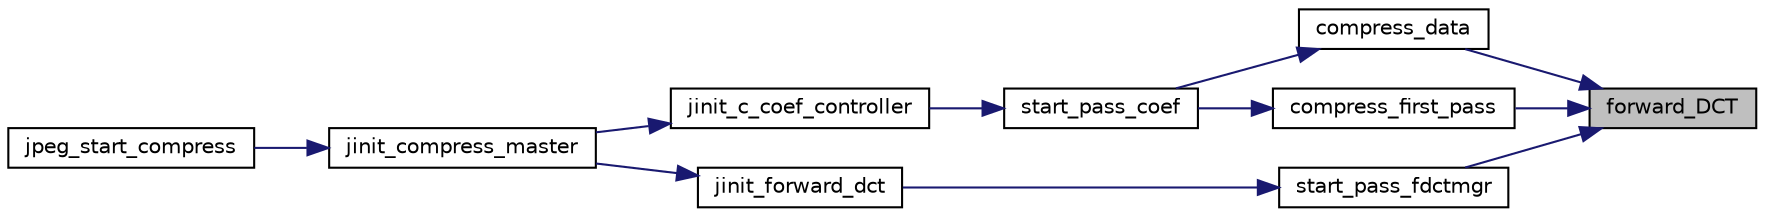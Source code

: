 digraph "forward_DCT"
{
 // LATEX_PDF_SIZE
  bgcolor="transparent";
  edge [fontname="Helvetica",fontsize="10",labelfontname="Helvetica",labelfontsize="10"];
  node [fontname="Helvetica",fontsize="10",shape=record];
  rankdir="RL";
  Node1 [label="forward_DCT",height=0.2,width=0.4,color="black", fillcolor="grey75", style="filled", fontcolor="black",tooltip=" "];
  Node1 -> Node2 [dir="back",color="midnightblue",fontsize="10",style="solid"];
  Node2 [label="compress_data",height=0.2,width=0.4,color="black",URL="$jccoefct_8c.html#a1b0b1f4c0a7f4ce97c00607f23977d6c",tooltip=" "];
  Node2 -> Node3 [dir="back",color="midnightblue",fontsize="10",style="solid"];
  Node3 [label="start_pass_coef",height=0.2,width=0.4,color="black",URL="$jccoefct_8c.html#a20406feb4d5cefd170401ea1987f0e83",tooltip=" "];
  Node3 -> Node4 [dir="back",color="midnightblue",fontsize="10",style="solid"];
  Node4 [label="jinit_c_coef_controller",height=0.2,width=0.4,color="black",URL="$jccoefct_8c.html#a18e5ebb71aaee4d1cc8cbf31b1e4f728",tooltip=" "];
  Node4 -> Node5 [dir="back",color="midnightblue",fontsize="10",style="solid"];
  Node5 [label="jinit_compress_master",height=0.2,width=0.4,color="black",URL="$jcinit_8c.html#a9b434908559c6849283fcac944250b3b",tooltip=" "];
  Node5 -> Node6 [dir="back",color="midnightblue",fontsize="10",style="solid"];
  Node6 [label="jpeg_start_compress",height=0.2,width=0.4,color="black",URL="$jcapistd_8c.html#aacff7627af44bc9457601ba15577162d",tooltip=" "];
  Node1 -> Node7 [dir="back",color="midnightblue",fontsize="10",style="solid"];
  Node7 [label="compress_first_pass",height=0.2,width=0.4,color="black",URL="$jccoefct_8c.html#a19ab982cec31e4aa8f31ee0d809f1fd1",tooltip=" "];
  Node7 -> Node3 [dir="back",color="midnightblue",fontsize="10",style="solid"];
  Node1 -> Node8 [dir="back",color="midnightblue",fontsize="10",style="solid"];
  Node8 [label="start_pass_fdctmgr",height=0.2,width=0.4,color="black",URL="$jcdctmgr_8c.html#a909c98d4298fb13a7deba29ff28529f0",tooltip=" "];
  Node8 -> Node9 [dir="back",color="midnightblue",fontsize="10",style="solid"];
  Node9 [label="jinit_forward_dct",height=0.2,width=0.4,color="black",URL="$jcdctmgr_8c.html#a5ef01444bb5e9364b2e5c5c956209a07",tooltip=" "];
  Node9 -> Node5 [dir="back",color="midnightblue",fontsize="10",style="solid"];
}
